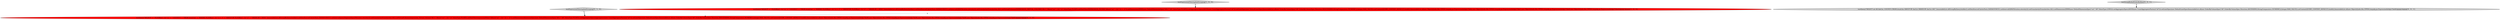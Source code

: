 digraph {
3 [style = filled, label = "testExpressionFilteringAndGrouping['0', '1', '0']", fillcolor = lightgray, shape = diamond image = "AAA0AAABBB2BBB"];
4 [style = filled, label = "testGroupByAndOrderByAlias['0', '0', '1']", fillcolor = lightgray, shape = diamond image = "AAA0AAABBB3BBB"];
1 [style = filled, label = "testExpressionFilteringAndGrouping['1', '0', '0']", fillcolor = lightgray, shape = diamond image = "AAA0AAABBB1BBB"];
2 [style = filled, label = "testQuery(\"SELECT\" + \" FLOOR(m1 / 2) * 2,\" + \" COUNT(*)\" + \"FROM druid.foo\" + \"WHERE FLOOR(m1 / 2) * 2 > -1\" + \"GROUP BY FLOOR(m1 / 2) * 2\" + \"ORDER BY 1 DESC\",ImmutableList.of(GroupByQuery.builder().setDataSource(CalciteTests.DATASOURCE1).setInterval(querySegmentSpec(Filtration.eternity())).setGranularity(Granularities.ALL).setVirtualColumns(expression_Virtual_Column(\"d0:v\",\"(floor((\"m1\" / 2)) * 2)\",ValueType.FLOAT)).setDimFilter(expressionFilter(\"((floor((\"m1\" / 2)) * 2) > -1)\")).setDimensions(dimensionSpec(new DefaultDimensionSpec(\"d0:v\",\"d0\",ValueType.FLOAT))).setAggregatorSpecs(aggregators(new CountAggregatorFactory(\"a0\"))).setLimitSpec(new DefaultLimitSpec(ImmutableList.of(new OrderByColumnSpec(\"d0\",OrderByColumnSpec.Direction.DESCENDING,StringComparators.NUMERIC)),Integer.MAX_VALUE)).setContext(QUERY_CONTEXT_DEFAULT).build()),ImmutableList.of(new Object((((edu.fdu.CPPDG.tinypdg.pe.ExpressionInfo@a7de56,new Object((((edu.fdu.CPPDG.tinypdg.pe.ExpressionInfo@a7de5b,new Object((((edu.fdu.CPPDG.tinypdg.pe.ExpressionInfo@a7de60,new Object((((edu.fdu.CPPDG.tinypdg.pe.ExpressionInfo@a7de65))@@@3@@@['0', '1', '0']", fillcolor = red, shape = ellipse image = "AAA1AAABBB2BBB"];
5 [style = filled, label = "testQuery(\"SELECT cnt AS theCnt, COUNT(*) FROM druid.foo GROUP BY theCnt ORDER BY theCnt ASC\",ImmutableList.of(GroupByQuery.builder().setDataSource(CalciteTests.DATASOURCE1).setInterval(QSS(Filtration.eternity())).setGranularity(Granularities.ALL).setDimensions(DIMS(new DefaultDimensionSpec(\"cnt\",\"d0\",ValueType.LONG))).setAggregatorSpecs(AGGS(new CountAggregatorFactory(\"a0\"))).setLimitSpec(new DefaultLimitSpec(ImmutableList.of(new OrderByColumnSpec(\"d0\",OrderByColumnSpec.Direction.ASCENDING,StringComparators.NUMERIC)),Integer.MAX_VALUE)).setContext(QUERY_CONTEXT_DEFAULT).build()),ImmutableList.of(new Object((((edu.fdu.CPPDG.tinypdg.pe.ExpressionInfo@a7deb8))@@@3@@@['0', '0', '1']", fillcolor = lightgray, shape = ellipse image = "AAA0AAABBB3BBB"];
0 [style = filled, label = "testQuery(\"SELECT\" + \" FLOOR(m1 / 2) * 2,\" + \" COUNT(*)\" + \"FROM druid.foo\" + \"WHERE FLOOR(m1 / 2) * 2 > -1\" + \"GROUP BY FLOOR(m1 / 2) * 2\" + \"ORDER BY 1 DESC\",ImmutableList.of(GroupByQuery.builder().setDataSource(CalciteTests.DATASOURCE1).setInterval(QSS(Filtration.eternity())).setGranularity(Granularities.ALL).setVirtualColumns(EXPRESSION_VIRTUAL_COLUMN(\"d0:v\",\"(floor((\"m1\" / 2)) * 2)\",ValueType.FLOAT)).setDimFilter(EXPRESSION_FILTER(\"((floor((\"m1\" / 2)) * 2) > -1)\")).setDimensions(DIMS(new DefaultDimensionSpec(\"d0:v\",\"d0\",ValueType.FLOAT))).setAggregatorSpecs(AGGS(new CountAggregatorFactory(\"a0\"))).setLimitSpec(new DefaultLimitSpec(ImmutableList.of(new OrderByColumnSpec(\"d0\",OrderByColumnSpec.Direction.DESCENDING,StringComparators.NUMERIC)),Integer.MAX_VALUE)).setContext(QUERY_CONTEXT_DEFAULT).build()),ImmutableList.of(new Object((((edu.fdu.CPPDG.tinypdg.pe.ExpressionInfo@a7ddde,new Object((((edu.fdu.CPPDG.tinypdg.pe.ExpressionInfo@a7dde3,new Object((((edu.fdu.CPPDG.tinypdg.pe.ExpressionInfo@a7dde8,new Object((((edu.fdu.CPPDG.tinypdg.pe.ExpressionInfo@a7dded))@@@3@@@['1', '0', '0']", fillcolor = red, shape = ellipse image = "AAA1AAABBB1BBB"];
0->2 [style = dashed, label="0"];
1->0 [style = bold, label=""];
4->5 [style = bold, label=""];
3->2 [style = bold, label=""];
}
